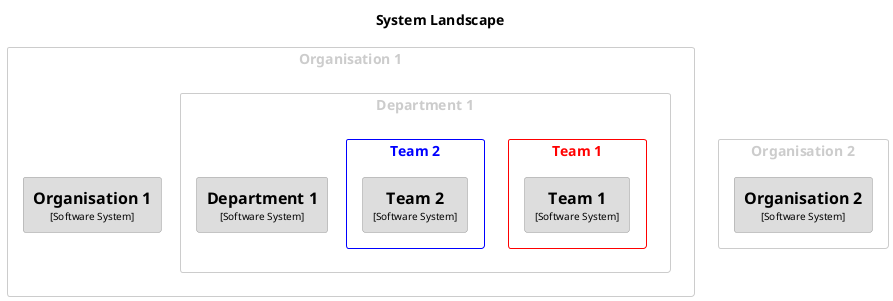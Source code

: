 @startuml
set separator none
title System Landscape

top to bottom direction

skinparam {
  arrowFontSize 10
  defaultTextAlignment center
  wrapWidth 200
  maxMessageSize 100
}

hide stereotype

skinparam rectangle<<Department1>> {
  BackgroundColor #dddddd
  FontColor #000000
  BorderColor #9a9a9a
  shadowing false
}
skinparam rectangle<<Organisation1>> {
  BackgroundColor #dddddd
  FontColor #000000
  BorderColor #9a9a9a
  shadowing false
}
skinparam rectangle<<Organisation2>> {
  BackgroundColor #dddddd
  FontColor #000000
  BorderColor #9a9a9a
  shadowing false
}
skinparam rectangle<<Team1>> {
  BackgroundColor #dddddd
  FontColor #000000
  BorderColor #9a9a9a
  shadowing false
}
skinparam rectangle<<Team2>> {
  BackgroundColor #dddddd
  FontColor #000000
  BorderColor #9a9a9a
  shadowing false
}

rectangle "Organisation 1" <<group1>> {
  skinparam RectangleBorderColor<<group1>> #cccccc
  skinparam RectangleFontColor<<group1>> #cccccc

  rectangle "==Organisation 1\n<size:10>[Software System]</size>" <<Organisation1>> as Organisation1
    rectangle "Department 1" <<group2>> {
      skinparam RectangleBorderColor<<group2>> #cccccc
      skinparam RectangleFontColor<<group2>> #cccccc

      rectangle "==Department 1\n<size:10>[Software System]</size>" <<Department1>> as Department1
        rectangle "Team 1" <<group3>> {
          skinparam RectangleBorderColor<<group3>> #ff0000
          skinparam RectangleFontColor<<group3>> #ff0000

          rectangle "==Team 1\n<size:10>[Software System]</size>" <<Team1>> as Team1
        }

        rectangle "Team 2" <<group4>> {
          skinparam RectangleBorderColor<<group4>> #0000ff
          skinparam RectangleFontColor<<group4>> #0000ff

          rectangle "==Team 2\n<size:10>[Software System]</size>" <<Team2>> as Team2
        }

    }

}

rectangle "Organisation 2" <<group5>> {
  skinparam RectangleBorderColor<<group5>> #cccccc
  skinparam RectangleFontColor<<group5>> #cccccc

  rectangle "==Organisation 2\n<size:10>[Software System]</size>" <<Organisation2>> as Organisation2
}


@enduml